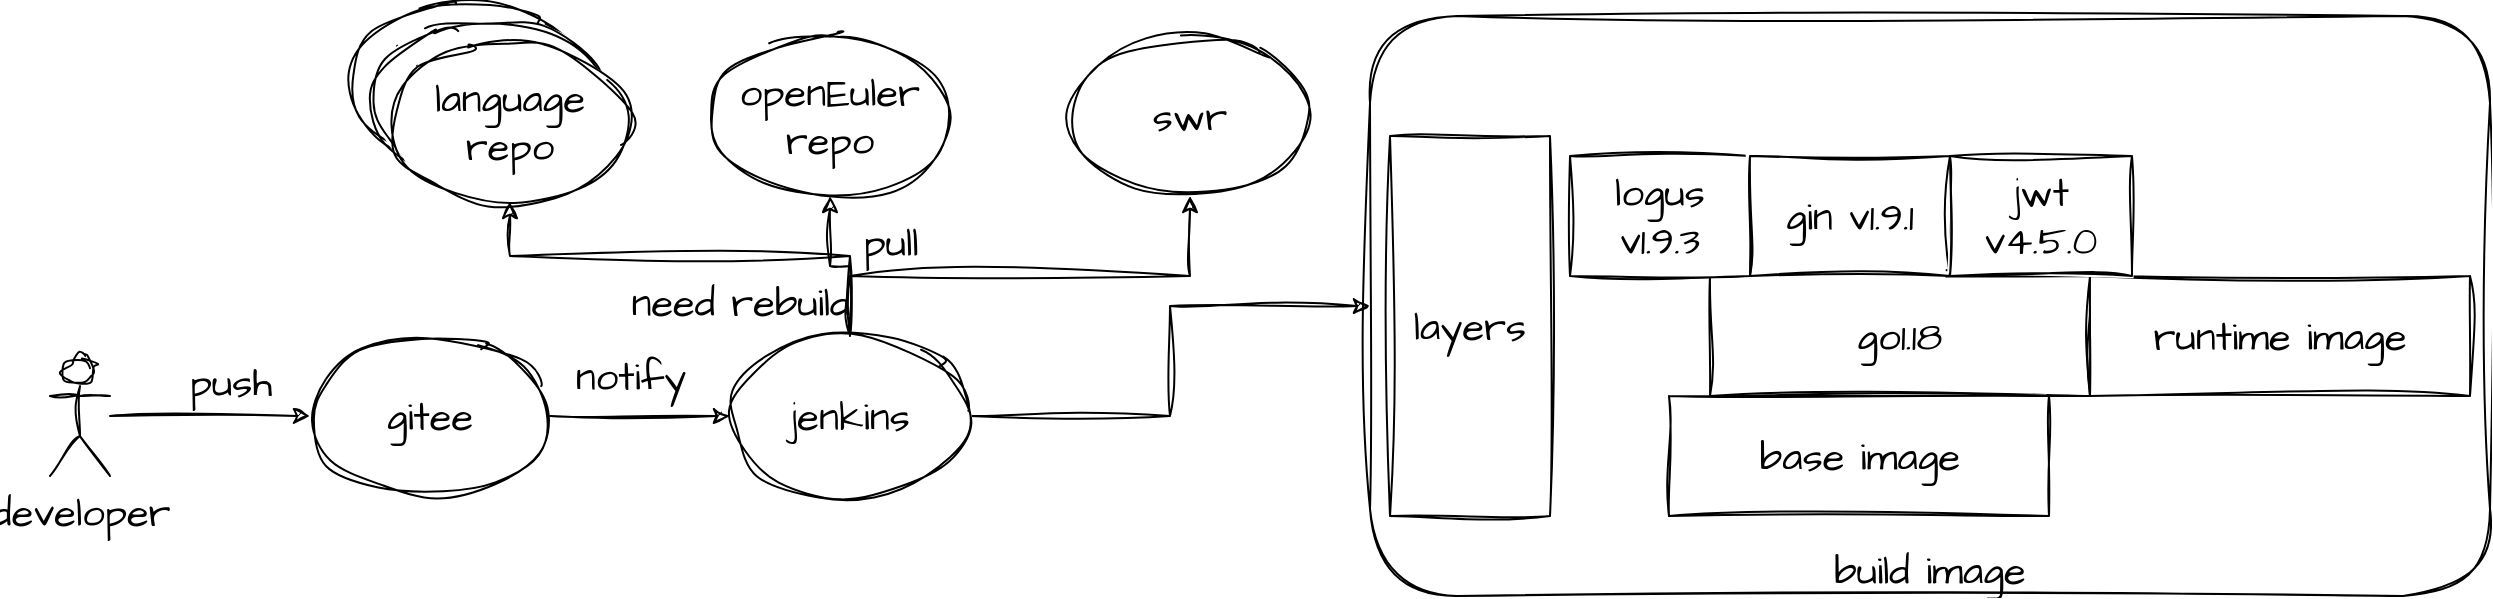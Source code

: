 <mxfile version="21.6.6" type="github">
  <diagram name="第 1 页" id="lyarwIyyH_NkYc7SHTj9">
    <mxGraphModel dx="1621" dy="520" grid="1" gridSize="10" guides="1" tooltips="1" connect="1" arrows="1" fold="1" page="1" pageScale="1" pageWidth="827" pageHeight="1169" math="0" shadow="0">
      <root>
        <mxCell id="0" />
        <mxCell id="1" parent="0" />
        <mxCell id="fakRV-VTrO63ZtZKMSBH-27" value="&lt;div&gt;&lt;br&gt;&lt;/div&gt;&lt;div&gt;&lt;br&gt;&lt;/div&gt;&lt;div&gt;&lt;br&gt;&lt;/div&gt;&lt;div&gt;&lt;br&gt;&lt;/div&gt;&lt;div&gt;&lt;br&gt;&lt;/div&gt;&lt;div&gt;&lt;br&gt;&lt;/div&gt;&lt;div&gt;&lt;br&gt;&lt;/div&gt;&lt;div&gt;&lt;br&gt;&lt;/div&gt;&lt;div&gt;&lt;br&gt;&lt;/div&gt;&lt;div&gt;&lt;br&gt;&lt;/div&gt;&lt;div&gt;&lt;br&gt;&lt;/div&gt;&lt;div&gt;build image&lt;br&gt;&lt;/div&gt;" style="rounded=1;whiteSpace=wrap;html=1;sketch=1;hachureGap=4;jiggle=2;curveFitting=1;fontFamily=Architects Daughter;fontSource=https%3A%2F%2Ffonts.googleapis.com%2Fcss%3Ffamily%3DArchitects%2BDaughter;fontSize=20;" vertex="1" parent="1">
          <mxGeometry x="260" y="10" width="560" height="290" as="geometry" />
        </mxCell>
        <mxCell id="fakRV-VTrO63ZtZKMSBH-1" value="openEuler repo" style="ellipse;whiteSpace=wrap;html=1;sketch=1;hachureGap=4;jiggle=2;curveFitting=1;fontFamily=Architects Daughter;fontSource=https%3A%2F%2Ffonts.googleapis.com%2Fcss%3Ffamily%3DArchitects%2BDaughter;fontSize=20;" vertex="1" parent="1">
          <mxGeometry x="-70" y="20" width="120" height="80" as="geometry" />
        </mxCell>
        <mxCell id="fakRV-VTrO63ZtZKMSBH-37" style="edgeStyle=orthogonalEdgeStyle;rounded=0;sketch=1;hachureGap=4;jiggle=2;curveFitting=1;orthogonalLoop=1;jettySize=auto;html=1;entryX=0;entryY=0.5;entryDx=0;entryDy=0;fontFamily=Architects Daughter;fontSource=https%3A%2F%2Ffonts.googleapis.com%2Fcss%3Ffamily%3DArchitects%2BDaughter;fontSize=16;" edge="1" parent="1" source="fakRV-VTrO63ZtZKMSBH-3" target="fakRV-VTrO63ZtZKMSBH-36">
          <mxGeometry relative="1" as="geometry" />
        </mxCell>
        <mxCell id="fakRV-VTrO63ZtZKMSBH-3" value="gitee" style="ellipse;whiteSpace=wrap;html=1;sketch=1;hachureGap=4;jiggle=2;curveFitting=1;fontFamily=Architects Daughter;fontSource=https%3A%2F%2Ffonts.googleapis.com%2Fcss%3Ffamily%3DArchitects%2BDaughter;fontSize=20;" vertex="1" parent="1">
          <mxGeometry x="-270" y="170" width="120" height="80" as="geometry" />
        </mxCell>
        <mxCell id="fakRV-VTrO63ZtZKMSBH-4" value="swr" style="ellipse;whiteSpace=wrap;html=1;sketch=1;hachureGap=4;jiggle=2;curveFitting=1;fontFamily=Architects Daughter;fontSource=https%3A%2F%2Ffonts.googleapis.com%2Fcss%3Ffamily%3DArchitects%2BDaughter;fontSize=20;" vertex="1" parent="1">
          <mxGeometry x="110" y="20" width="120" height="80" as="geometry" />
        </mxCell>
        <mxCell id="fakRV-VTrO63ZtZKMSBH-20" value="go1.18" style="rounded=0;whiteSpace=wrap;html=1;sketch=1;hachureGap=4;jiggle=2;curveFitting=1;fontFamily=Architects Daughter;fontSource=https%3A%2F%2Ffonts.googleapis.com%2Fcss%3Ffamily%3DArchitects%2BDaughter;fontSize=20;" vertex="1" parent="1">
          <mxGeometry x="430" y="140" width="190" height="60" as="geometry" />
        </mxCell>
        <mxCell id="fakRV-VTrO63ZtZKMSBH-21" value="runtime image" style="rounded=0;whiteSpace=wrap;html=1;sketch=1;hachureGap=4;jiggle=2;curveFitting=1;fontFamily=Architects Daughter;fontSource=https%3A%2F%2Ffonts.googleapis.com%2Fcss%3Ffamily%3DArchitects%2BDaughter;fontSize=20;" vertex="1" parent="1">
          <mxGeometry x="620" y="140" width="190" height="60" as="geometry" />
        </mxCell>
        <mxCell id="fakRV-VTrO63ZtZKMSBH-22" value="base image" style="rounded=0;whiteSpace=wrap;html=1;sketch=1;hachureGap=4;jiggle=2;curveFitting=1;fontFamily=Architects Daughter;fontSource=https%3A%2F%2Ffonts.googleapis.com%2Fcss%3Ffamily%3DArchitects%2BDaughter;fontSize=20;" vertex="1" parent="1">
          <mxGeometry x="409.5" y="200" width="190" height="60" as="geometry" />
        </mxCell>
        <mxCell id="fakRV-VTrO63ZtZKMSBH-23" value="logus v1.9.3" style="rounded=0;whiteSpace=wrap;html=1;sketch=1;hachureGap=4;jiggle=2;curveFitting=1;fontFamily=Architects Daughter;fontSource=https%3A%2F%2Ffonts.googleapis.com%2Fcss%3Ffamily%3DArchitects%2BDaughter;fontSize=20;" vertex="1" parent="1">
          <mxGeometry x="360" y="80" width="90" height="60" as="geometry" />
        </mxCell>
        <mxCell id="fakRV-VTrO63ZtZKMSBH-24" value="layers" style="rounded=0;whiteSpace=wrap;html=1;sketch=1;hachureGap=4;jiggle=2;curveFitting=1;fontFamily=Architects Daughter;fontSource=https%3A%2F%2Ffonts.googleapis.com%2Fcss%3Ffamily%3DArchitects%2BDaughter;fontSize=20;" vertex="1" parent="1">
          <mxGeometry x="270" y="70" width="80" height="190" as="geometry" />
        </mxCell>
        <mxCell id="fakRV-VTrO63ZtZKMSBH-28" value="gin v1.9.1" style="rounded=0;whiteSpace=wrap;html=1;sketch=1;hachureGap=4;jiggle=2;curveFitting=1;fontFamily=Architects Daughter;fontSource=https%3A%2F%2Ffonts.googleapis.com%2Fcss%3Ffamily%3DArchitects%2BDaughter;fontSize=20;" vertex="1" parent="1">
          <mxGeometry x="450" y="80" width="100" height="60" as="geometry" />
        </mxCell>
        <mxCell id="fakRV-VTrO63ZtZKMSBH-32" value="jwt v4.5.0" style="rounded=0;whiteSpace=wrap;html=1;sketch=1;hachureGap=4;jiggle=2;curveFitting=1;fontFamily=Architects Daughter;fontSource=https%3A%2F%2Ffonts.googleapis.com%2Fcss%3Ffamily%3DArchitects%2BDaughter;fontSize=20;" vertex="1" parent="1">
          <mxGeometry x="550" y="80" width="91" height="60" as="geometry" />
        </mxCell>
        <mxCell id="fakRV-VTrO63ZtZKMSBH-34" style="edgeStyle=orthogonalEdgeStyle;rounded=0;sketch=1;hachureGap=4;jiggle=2;curveFitting=1;orthogonalLoop=1;jettySize=auto;html=1;entryX=0;entryY=0.5;entryDx=0;entryDy=0;fontFamily=Architects Daughter;fontSource=https%3A%2F%2Ffonts.googleapis.com%2Fcss%3Ffamily%3DArchitects%2BDaughter;fontSize=16;" edge="1" parent="1" source="fakRV-VTrO63ZtZKMSBH-33" target="fakRV-VTrO63ZtZKMSBH-3">
          <mxGeometry relative="1" as="geometry" />
        </mxCell>
        <mxCell id="fakRV-VTrO63ZtZKMSBH-33" value="developer" style="shape=umlActor;verticalLabelPosition=bottom;verticalAlign=top;html=1;outlineConnect=0;sketch=1;hachureGap=4;jiggle=2;curveFitting=1;fontFamily=Architects Daughter;fontSource=https%3A%2F%2Ffonts.googleapis.com%2Fcss%3Ffamily%3DArchitects%2BDaughter;fontSize=20;" vertex="1" parent="1">
          <mxGeometry x="-400" y="180" width="30" height="60" as="geometry" />
        </mxCell>
        <mxCell id="fakRV-VTrO63ZtZKMSBH-35" value="push" style="text;html=1;align=center;verticalAlign=middle;resizable=0;points=[];autosize=1;strokeColor=none;fillColor=none;fontSize=20;fontFamily=Architects Daughter;" vertex="1" parent="1">
          <mxGeometry x="-340" y="173" width="60" height="40" as="geometry" />
        </mxCell>
        <mxCell id="fakRV-VTrO63ZtZKMSBH-40" style="edgeStyle=orthogonalEdgeStyle;rounded=0;sketch=1;hachureGap=4;jiggle=2;curveFitting=1;orthogonalLoop=1;jettySize=auto;html=1;entryX=0.5;entryY=1;entryDx=0;entryDy=0;fontFamily=Architects Daughter;fontSource=https%3A%2F%2Ffonts.googleapis.com%2Fcss%3Ffamily%3DArchitects%2BDaughter;fontSize=16;" edge="1" parent="1" source="fakRV-VTrO63ZtZKMSBH-36" target="fakRV-VTrO63ZtZKMSBH-1">
          <mxGeometry relative="1" as="geometry" />
        </mxCell>
        <mxCell id="fakRV-VTrO63ZtZKMSBH-41" style="edgeStyle=orthogonalEdgeStyle;rounded=0;sketch=1;hachureGap=4;jiggle=2;curveFitting=1;orthogonalLoop=1;jettySize=auto;html=1;fontFamily=Architects Daughter;fontSource=https%3A%2F%2Ffonts.googleapis.com%2Fcss%3Ffamily%3DArchitects%2BDaughter;fontSize=16;" edge="1" parent="1" source="fakRV-VTrO63ZtZKMSBH-36" target="fakRV-VTrO63ZtZKMSBH-4">
          <mxGeometry relative="1" as="geometry">
            <Array as="points">
              <mxPoint y="140" />
              <mxPoint x="170" y="140" />
            </Array>
          </mxGeometry>
        </mxCell>
        <mxCell id="fakRV-VTrO63ZtZKMSBH-42" style="edgeStyle=orthogonalEdgeStyle;rounded=0;sketch=1;hachureGap=4;jiggle=2;curveFitting=1;orthogonalLoop=1;jettySize=auto;html=1;entryX=0;entryY=0.5;entryDx=0;entryDy=0;fontFamily=Architects Daughter;fontSource=https%3A%2F%2Ffonts.googleapis.com%2Fcss%3Ffamily%3DArchitects%2BDaughter;fontSize=16;" edge="1" parent="1" source="fakRV-VTrO63ZtZKMSBH-36" target="fakRV-VTrO63ZtZKMSBH-27">
          <mxGeometry relative="1" as="geometry" />
        </mxCell>
        <mxCell id="fakRV-VTrO63ZtZKMSBH-36" value="jenkins" style="ellipse;whiteSpace=wrap;html=1;sketch=1;hachureGap=4;jiggle=2;curveFitting=1;fontFamily=Architects Daughter;fontSource=https%3A%2F%2Ffonts.googleapis.com%2Fcss%3Ffamily%3DArchitects%2BDaughter;fontSize=20;" vertex="1" parent="1">
          <mxGeometry x="-60" y="170" width="120" height="80" as="geometry" />
        </mxCell>
        <mxCell id="fakRV-VTrO63ZtZKMSBH-47" value="" style="edgeStyle=orthogonalEdgeStyle;rounded=0;sketch=1;hachureGap=4;jiggle=2;curveFitting=1;orthogonalLoop=1;jettySize=auto;html=1;fontFamily=Architects Daughter;fontSource=https%3A%2F%2Ffonts.googleapis.com%2Fcss%3Ffamily%3DArchitects%2BDaughter;fontSize=16;exitX=0.5;exitY=0;exitDx=0;exitDy=0;entryX=0.5;entryY=1;entryDx=0;entryDy=0;" edge="1" parent="1" source="fakRV-VTrO63ZtZKMSBH-36" target="fakRV-VTrO63ZtZKMSBH-49">
          <mxGeometry relative="1" as="geometry">
            <Array as="points">
              <mxPoint y="130" />
              <mxPoint x="-170" y="130" />
            </Array>
          </mxGeometry>
        </mxCell>
        <mxCell id="fakRV-VTrO63ZtZKMSBH-38" value="notify" style="text;html=1;align=center;verticalAlign=middle;resizable=0;points=[];autosize=1;strokeColor=none;fillColor=none;fontSize=20;fontFamily=Architects Daughter;" vertex="1" parent="1">
          <mxGeometry x="-150" y="170" width="80" height="40" as="geometry" />
        </mxCell>
        <mxCell id="fakRV-VTrO63ZtZKMSBH-43" value="pull" style="text;html=1;align=center;verticalAlign=middle;resizable=0;points=[];autosize=1;strokeColor=none;fillColor=none;fontSize=20;fontFamily=Architects Daughter;" vertex="1" parent="1">
          <mxGeometry x="-5" y="103" width="50" height="40" as="geometry" />
        </mxCell>
        <mxCell id="fakRV-VTrO63ZtZKMSBH-44" value="language repo" style="ellipse;whiteSpace=wrap;html=1;sketch=1;hachureGap=4;jiggle=2;curveFitting=1;fontFamily=Architects Daughter;fontSource=https%3A%2F%2Ffonts.googleapis.com%2Fcss%3Ffamily%3DArchitects%2BDaughter;fontSize=20;" vertex="1" parent="1">
          <mxGeometry x="-250" y="3" width="120" height="80" as="geometry" />
        </mxCell>
        <mxCell id="fakRV-VTrO63ZtZKMSBH-48" value="language repo" style="ellipse;whiteSpace=wrap;html=1;sketch=1;hachureGap=4;jiggle=2;curveFitting=1;fontFamily=Architects Daughter;fontSource=https%3A%2F%2Ffonts.googleapis.com%2Fcss%3Ffamily%3DArchitects%2BDaughter;fontSize=20;" vertex="1" parent="1">
          <mxGeometry x="-240" y="13" width="120" height="80" as="geometry" />
        </mxCell>
        <mxCell id="fakRV-VTrO63ZtZKMSBH-49" value="language repo" style="ellipse;whiteSpace=wrap;html=1;sketch=1;hachureGap=4;jiggle=2;curveFitting=1;fontFamily=Architects Daughter;fontSource=https%3A%2F%2Ffonts.googleapis.com%2Fcss%3Ffamily%3DArchitects%2BDaughter;fontSize=20;" vertex="1" parent="1">
          <mxGeometry x="-230" y="23" width="120" height="80" as="geometry" />
        </mxCell>
        <mxCell id="fakRV-VTrO63ZtZKMSBH-51" value="need rebuild" style="text;html=1;align=center;verticalAlign=middle;resizable=0;points=[];autosize=1;strokeColor=none;fillColor=none;fontSize=20;fontFamily=Architects Daughter;" vertex="1" parent="1">
          <mxGeometry x="-120" y="133" width="130" height="40" as="geometry" />
        </mxCell>
      </root>
    </mxGraphModel>
  </diagram>
</mxfile>
